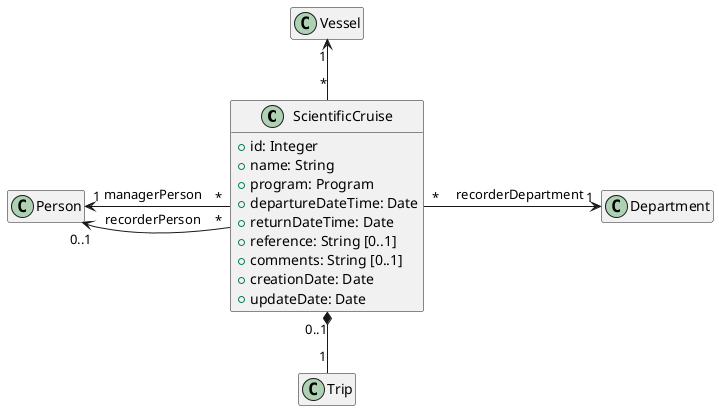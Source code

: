 @startuml
hide empty members

class ScientificCruise {
  +id: Integer
  +name: String
  +program: Program
  +departureDateTime: Date
  +returnDateTime: Date
  +reference: String [0..1]
  +comments: String [0..1]
  +creationDate: Date
  +updateDate: Date
}

ScientificCruise "*" -up-> "1" Vessel
ScientificCruise "0..1" *-down- "1" Trip
ScientificCruise "*" -left-> "1" Person: "managerPerson   "
ScientificCruise "*" -left-> "0..1" Person: "recorderPerson   "
ScientificCruise "*" -right-> "1" Department: "    recorderDepartment"


@enduml
